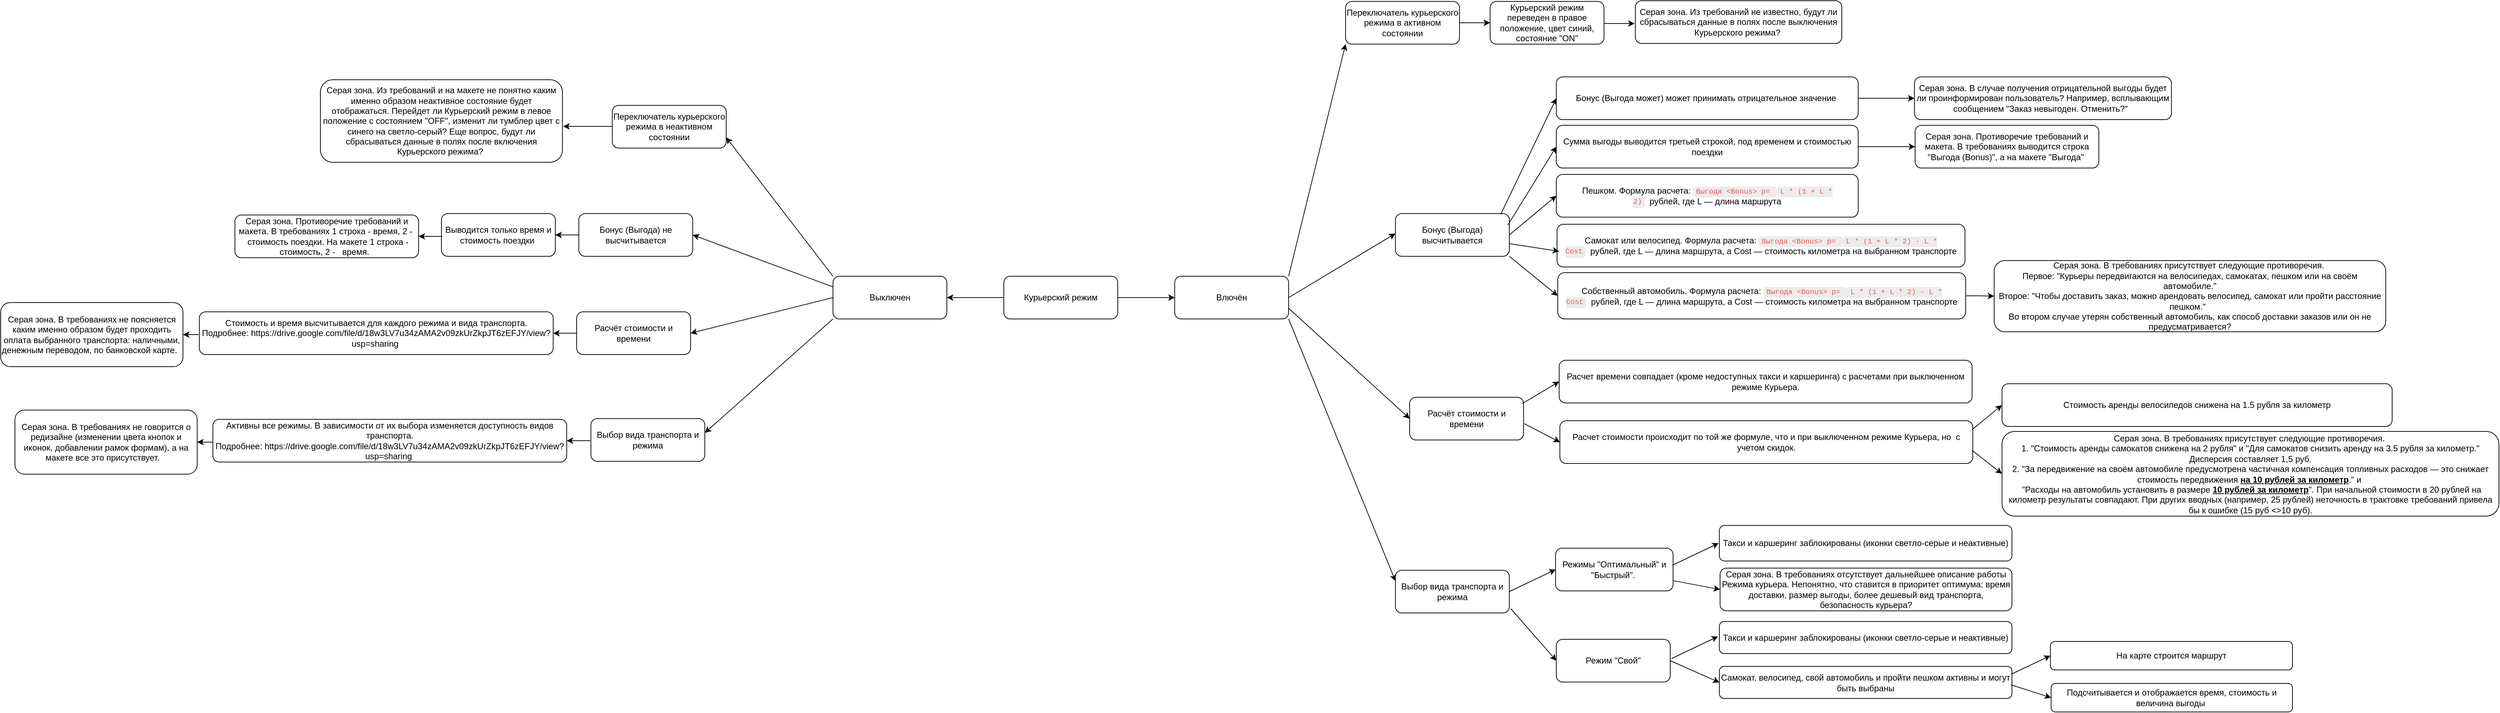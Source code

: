 <mxfile version="25.0.3">
  <diagram id="7bYfDr-sznIWWIKafMwo" name="Page-1">
    <mxGraphModel grid="1" page="1" gridSize="10" guides="1" tooltips="1" connect="1" arrows="1" fold="1" pageScale="1" pageWidth="827" pageHeight="1169" math="0" shadow="0">
      <root>
        <mxCell id="0" />
        <mxCell id="1" parent="0" />
        <mxCell id="S7kx4O2pw9i-sN-aWmeE-4" style="edgeStyle=orthogonalEdgeStyle;rounded=0;orthogonalLoop=1;jettySize=auto;html=1;exitX=1;exitY=0.5;exitDx=0;exitDy=0;entryX=0;entryY=0.5;entryDx=0;entryDy=0;" edge="1" parent="1" source="S7kx4O2pw9i-sN-aWmeE-1" target="S7kx4O2pw9i-sN-aWmeE-3">
          <mxGeometry relative="1" as="geometry" />
        </mxCell>
        <mxCell id="S7kx4O2pw9i-sN-aWmeE-5" style="edgeStyle=orthogonalEdgeStyle;rounded=0;orthogonalLoop=1;jettySize=auto;html=1;exitX=0;exitY=0.5;exitDx=0;exitDy=0;entryX=1;entryY=0.5;entryDx=0;entryDy=0;" edge="1" parent="1" source="S7kx4O2pw9i-sN-aWmeE-1" target="S7kx4O2pw9i-sN-aWmeE-2">
          <mxGeometry relative="1" as="geometry" />
        </mxCell>
        <mxCell id="S7kx4O2pw9i-sN-aWmeE-1" value="Курьерский режим" style="rounded=1;whiteSpace=wrap;html=1;" vertex="1" parent="1">
          <mxGeometry x="320" y="270" width="160" height="60" as="geometry" />
        </mxCell>
        <mxCell id="S7kx4O2pw9i-sN-aWmeE-10" style="edgeStyle=none;rounded=0;orthogonalLoop=1;jettySize=auto;html=1;exitX=0;exitY=0.5;exitDx=0;exitDy=0;entryX=1;entryY=0.5;entryDx=0;entryDy=0;" edge="1" parent="1" source="S7kx4O2pw9i-sN-aWmeE-2" target="EZYKJKDtd3-zTQ1qK_1F-1">
          <mxGeometry relative="1" as="geometry">
            <mxPoint x="-40" y="300" as="targetPoint" />
          </mxGeometry>
        </mxCell>
        <mxCell id="S7kx4O2pw9i-sN-aWmeE-11" style="edgeStyle=none;rounded=0;orthogonalLoop=1;jettySize=auto;html=1;exitX=0;exitY=0;exitDx=0;exitDy=0;entryX=1;entryY=0.75;entryDx=0;entryDy=0;" edge="1" parent="1" source="S7kx4O2pw9i-sN-aWmeE-2" target="EZYKJKDtd3-zTQ1qK_1F-3">
          <mxGeometry relative="1" as="geometry">
            <mxPoint x="-20" y="70" as="targetPoint" />
          </mxGeometry>
        </mxCell>
        <mxCell id="S7kx4O2pw9i-sN-aWmeE-12" style="edgeStyle=none;rounded=0;orthogonalLoop=1;jettySize=auto;html=1;exitX=0;exitY=1;exitDx=0;exitDy=0;" edge="1" parent="1" source="S7kx4O2pw9i-sN-aWmeE-2">
          <mxGeometry relative="1" as="geometry">
            <mxPoint x="-100" y="490" as="targetPoint" />
          </mxGeometry>
        </mxCell>
        <mxCell id="S7kx4O2pw9i-sN-aWmeE-2" value="Выключен" style="rounded=1;whiteSpace=wrap;html=1;" vertex="1" parent="1">
          <mxGeometry x="80" y="270" width="160" height="60" as="geometry" />
        </mxCell>
        <mxCell id="S7kx4O2pw9i-sN-aWmeE-6" style="rounded=0;orthogonalLoop=1;jettySize=auto;html=1;exitX=1;exitY=0;exitDx=0;exitDy=0;entryX=0;entryY=1;entryDx=0;entryDy=0;" edge="1" parent="1" source="S7kx4O2pw9i-sN-aWmeE-3" target="S7kx4O2pw9i-sN-aWmeE-9">
          <mxGeometry relative="1" as="geometry">
            <mxPoint x="800" y="200" as="targetPoint" />
          </mxGeometry>
        </mxCell>
        <mxCell id="S7kx4O2pw9i-sN-aWmeE-7" style="edgeStyle=none;rounded=0;orthogonalLoop=1;jettySize=auto;html=1;exitX=1;exitY=0.5;exitDx=0;exitDy=0;" edge="1" parent="1" source="S7kx4O2pw9i-sN-aWmeE-3">
          <mxGeometry relative="1" as="geometry">
            <mxPoint x="870" y="210" as="targetPoint" />
          </mxGeometry>
        </mxCell>
        <mxCell id="S7kx4O2pw9i-sN-aWmeE-8" style="edgeStyle=none;rounded=0;orthogonalLoop=1;jettySize=auto;html=1;exitX=1;exitY=1;exitDx=0;exitDy=0;entryX=0;entryY=0.25;entryDx=0;entryDy=0;" edge="1" parent="1" source="S7kx4O2pw9i-sN-aWmeE-3" target="EZYKJKDtd3-zTQ1qK_1F-27">
          <mxGeometry relative="1" as="geometry">
            <mxPoint x="800" y="400" as="targetPoint" />
          </mxGeometry>
        </mxCell>
        <mxCell id="S7kx4O2pw9i-sN-aWmeE-3" value="Влючён" style="rounded=1;whiteSpace=wrap;html=1;" vertex="1" parent="1">
          <mxGeometry x="560" y="270" width="160" height="60" as="geometry" />
        </mxCell>
        <mxCell id="EZYKJKDtd3-zTQ1qK_1F-25" style="edgeStyle=orthogonalEdgeStyle;rounded=0;orthogonalLoop=1;jettySize=auto;html=1;exitX=1;exitY=0.5;exitDx=0;exitDy=0;entryX=0;entryY=0.5;entryDx=0;entryDy=0;" edge="1" parent="1" source="S7kx4O2pw9i-sN-aWmeE-9" target="EZYKJKDtd3-zTQ1qK_1F-24">
          <mxGeometry relative="1" as="geometry" />
        </mxCell>
        <mxCell id="S7kx4O2pw9i-sN-aWmeE-9" value="Переключатель курьерского режима в активном состоянии" style="rounded=1;whiteSpace=wrap;html=1;" vertex="1" parent="1">
          <mxGeometry x="800" y="-116" width="160" height="60" as="geometry" />
        </mxCell>
        <mxCell id="EZYKJKDtd3-zTQ1qK_1F-1" value="Расчёт стоимости и времени" style="rounded=1;whiteSpace=wrap;html=1;" vertex="1" parent="1">
          <mxGeometry x="-280" y="320" width="160" height="60" as="geometry" />
        </mxCell>
        <mxCell id="EZYKJKDtd3-zTQ1qK_1F-2" value="Выбор вида транспорта и режима" style="rounded=1;whiteSpace=wrap;html=1;" vertex="1" parent="1">
          <mxGeometry x="-260" y="470" width="160" height="60" as="geometry" />
        </mxCell>
        <mxCell id="EZYKJKDtd3-zTQ1qK_1F-3" value="Переключатель курьерского режима в неактивном состоянии" style="rounded=1;whiteSpace=wrap;html=1;" vertex="1" parent="1">
          <mxGeometry x="-230" y="30" width="160" height="60" as="geometry" />
        </mxCell>
        <mxCell id="EZYKJKDtd3-zTQ1qK_1F-4" value="Серая зона. Из требований и на макете не понятно каким именно образом неактивное состояние будет отображаться. Перейдет ли Курьерский режим в левое положение с состоянием &quot;OFF&quot;, изменит ли тумблер цвет с синего на светло-серый? Еще вопрос, будут ли сбрасываться данные в полях после включения Курьерского режима?&amp;nbsp;" style="rounded=1;whiteSpace=wrap;html=1;" vertex="1" parent="1">
          <mxGeometry x="-640" y="-6" width="340" height="116" as="geometry" />
        </mxCell>
        <mxCell id="EZYKJKDtd3-zTQ1qK_1F-5" style="edgeStyle=none;rounded=0;orthogonalLoop=1;jettySize=auto;html=1;" edge="1" parent="1">
          <mxGeometry relative="1" as="geometry">
            <mxPoint x="-299" y="59.5" as="targetPoint" />
            <mxPoint x="-230" y="59.5" as="sourcePoint" />
          </mxGeometry>
        </mxCell>
        <mxCell id="EZYKJKDtd3-zTQ1qK_1F-13" style="edgeStyle=orthogonalEdgeStyle;rounded=0;orthogonalLoop=1;jettySize=auto;html=1;exitX=0;exitY=0.5;exitDx=0;exitDy=0;entryX=1;entryY=0.5;entryDx=0;entryDy=0;" edge="1" parent="1" source="EZYKJKDtd3-zTQ1qK_1F-6" target="EZYKJKDtd3-zTQ1qK_1F-8">
          <mxGeometry relative="1" as="geometry" />
        </mxCell>
        <mxCell id="EZYKJKDtd3-zTQ1qK_1F-6" value="Бонус (Выгода) не высчитывается" style="rounded=1;whiteSpace=wrap;html=1;" vertex="1" parent="1">
          <mxGeometry x="-277" y="182" width="160" height="60" as="geometry" />
        </mxCell>
        <mxCell id="EZYKJKDtd3-zTQ1qK_1F-7" style="edgeStyle=none;rounded=0;orthogonalLoop=1;jettySize=auto;html=1;exitX=0;exitY=0.25;exitDx=0;exitDy=0;entryX=1;entryY=0.5;entryDx=0;entryDy=0;" edge="1" parent="1" source="S7kx4O2pw9i-sN-aWmeE-2" target="EZYKJKDtd3-zTQ1qK_1F-6">
          <mxGeometry relative="1" as="geometry">
            <mxPoint x="-110" y="319" as="targetPoint" />
            <mxPoint x="90" y="269" as="sourcePoint" />
          </mxGeometry>
        </mxCell>
        <mxCell id="EZYKJKDtd3-zTQ1qK_1F-8" value="Выводится только время и стоимость поездки&amp;nbsp;" style="rounded=1;whiteSpace=wrap;html=1;" vertex="1" parent="1">
          <mxGeometry x="-470" y="182" width="160" height="60" as="geometry" />
        </mxCell>
        <mxCell id="EZYKJKDtd3-zTQ1qK_1F-14" style="edgeStyle=orthogonalEdgeStyle;rounded=0;orthogonalLoop=1;jettySize=auto;html=1;exitX=0;exitY=0.5;exitDx=0;exitDy=0;entryX=1;entryY=0.5;entryDx=0;entryDy=0;" edge="1" parent="1" target="EZYKJKDtd3-zTQ1qK_1F-15">
          <mxGeometry relative="1" as="geometry">
            <mxPoint x="-469" y="214" as="sourcePoint" />
          </mxGeometry>
        </mxCell>
        <mxCell id="EZYKJKDtd3-zTQ1qK_1F-15" value="Серая зона. Противоречие требований и макета. В требованиях 1 строка - время, 2 -&amp;nbsp; &amp;nbsp;стоимость поездки. На макете 1 строка - стоимость, 2 -&amp;nbsp; &amp;nbsp;время.&amp;nbsp;&amp;nbsp;" style="rounded=1;whiteSpace=wrap;html=1;" vertex="1" parent="1">
          <mxGeometry x="-760" y="184" width="258" height="60" as="geometry" />
        </mxCell>
        <mxCell id="EZYKJKDtd3-zTQ1qK_1F-16" style="edgeStyle=orthogonalEdgeStyle;rounded=0;orthogonalLoop=1;jettySize=auto;html=1;exitX=0;exitY=0.5;exitDx=0;exitDy=0;entryX=1;entryY=0.5;entryDx=0;entryDy=0;" edge="1" parent="1" target="EZYKJKDtd3-zTQ1qK_1F-17">
          <mxGeometry relative="1" as="geometry">
            <mxPoint x="-280" y="350" as="sourcePoint" />
          </mxGeometry>
        </mxCell>
        <mxCell id="EZYKJKDtd3-zTQ1qK_1F-17" value="Стоимость и время высчитывается для каждого режима и вида транспорта. Подробнее:&amp;nbsp;https://drive.google.com/file/d/18w3LV7u34zAMA2v09zkUrZkpJT6zEFJY/view?usp=sharing&amp;nbsp;" style="rounded=1;whiteSpace=wrap;html=1;" vertex="1" parent="1">
          <mxGeometry x="-810" y="320" width="497" height="60" as="geometry" />
        </mxCell>
        <mxCell id="EZYKJKDtd3-zTQ1qK_1F-18" style="edgeStyle=orthogonalEdgeStyle;rounded=0;orthogonalLoop=1;jettySize=auto;html=1;exitX=0;exitY=0.5;exitDx=0;exitDy=0;entryX=1;entryY=0.5;entryDx=0;entryDy=0;" edge="1" parent="1" target="EZYKJKDtd3-zTQ1qK_1F-19">
          <mxGeometry relative="1" as="geometry">
            <mxPoint x="-811" y="352" as="sourcePoint" />
          </mxGeometry>
        </mxCell>
        <mxCell id="EZYKJKDtd3-zTQ1qK_1F-19" value="Серая зона. В требованиях не поясняется каким именно образом будет проходить оплата выбранного транспорта: наличными, денежным переводом, по банковской карте.&amp;nbsp;&amp;nbsp;" style="rounded=1;whiteSpace=wrap;html=1;" vertex="1" parent="1">
          <mxGeometry x="-1089" y="307" width="256" height="90" as="geometry" />
        </mxCell>
        <mxCell id="EZYKJKDtd3-zTQ1qK_1F-20" style="edgeStyle=orthogonalEdgeStyle;rounded=0;orthogonalLoop=1;jettySize=auto;html=1;exitX=0;exitY=0.5;exitDx=0;exitDy=0;entryX=1;entryY=0.5;entryDx=0;entryDy=0;" edge="1" parent="1" target="EZYKJKDtd3-zTQ1qK_1F-21">
          <mxGeometry relative="1" as="geometry">
            <mxPoint x="-261" y="501" as="sourcePoint" />
          </mxGeometry>
        </mxCell>
        <mxCell id="EZYKJKDtd3-zTQ1qK_1F-21" value="Активны все режимы. В зависимости от их выбора изменяется доступность видов транспорта. Подробнее:&amp;nbsp;https://drive.google.com/file/d/18w3LV7u34zAMA2v09zkUrZkpJT6zEFJY/view?usp=sharing&amp;nbsp;" style="rounded=1;whiteSpace=wrap;html=1;" vertex="1" parent="1">
          <mxGeometry x="-791" y="471" width="497" height="60" as="geometry" />
        </mxCell>
        <mxCell id="EZYKJKDtd3-zTQ1qK_1F-22" style="edgeStyle=orthogonalEdgeStyle;rounded=0;orthogonalLoop=1;jettySize=auto;html=1;exitX=0;exitY=0.5;exitDx=0;exitDy=0;entryX=1;entryY=0.5;entryDx=0;entryDy=0;" edge="1" parent="1" target="EZYKJKDtd3-zTQ1qK_1F-23">
          <mxGeometry relative="1" as="geometry">
            <mxPoint x="-791" y="503" as="sourcePoint" />
          </mxGeometry>
        </mxCell>
        <mxCell id="EZYKJKDtd3-zTQ1qK_1F-23" value="Серая зона. В требованиях не говорится о редизайне (изменении цвета кнопок и иконок, добавлении рамок формам), а на макете все это присутствует.&amp;nbsp; &amp;nbsp;" style="rounded=1;whiteSpace=wrap;html=1;" vertex="1" parent="1">
          <mxGeometry x="-1069" y="458" width="256" height="90" as="geometry" />
        </mxCell>
        <mxCell id="EZYKJKDtd3-zTQ1qK_1F-24" value="Курьерский режим переведен в правое положение, цвет синий, состояние &quot;ON&quot;" style="rounded=1;whiteSpace=wrap;html=1;" vertex="1" parent="1">
          <mxGeometry x="1003" y="-116" width="160" height="60" as="geometry" />
        </mxCell>
        <mxCell id="EZYKJKDtd3-zTQ1qK_1F-26" value="Бонус (Выгода) высчитывается" style="rounded=1;whiteSpace=wrap;html=1;" vertex="1" parent="1">
          <mxGeometry x="870" y="182" width="160" height="60" as="geometry" />
        </mxCell>
        <mxCell id="EZYKJKDtd3-zTQ1qK_1F-27" value="Выбор вида транспорта и режима" style="rounded=1;whiteSpace=wrap;html=1;" vertex="1" parent="1">
          <mxGeometry x="870" y="683" width="160" height="60" as="geometry" />
        </mxCell>
        <mxCell id="EZYKJKDtd3-zTQ1qK_1F-28" value="Расчёт стоимости и времени" style="rounded=1;whiteSpace=wrap;html=1;" vertex="1" parent="1">
          <mxGeometry x="890" y="440" width="160" height="60" as="geometry" />
        </mxCell>
        <mxCell id="EZYKJKDtd3-zTQ1qK_1F-30" style="edgeStyle=none;rounded=0;orthogonalLoop=1;jettySize=auto;html=1;exitX=1;exitY=0.75;exitDx=0;exitDy=0;entryX=0;entryY=0.5;entryDx=0;entryDy=0;" edge="1" parent="1" source="S7kx4O2pw9i-sN-aWmeE-3" target="EZYKJKDtd3-zTQ1qK_1F-28">
          <mxGeometry relative="1" as="geometry">
            <mxPoint x="910" y="495" as="targetPoint" />
            <mxPoint x="730" y="310" as="sourcePoint" />
          </mxGeometry>
        </mxCell>
        <mxCell id="EZYKJKDtd3-zTQ1qK_1F-31" value="Серая зона. Из требований не известно, будут ли сбрасываться данные в полях после выключения Курьерского режима?&amp;nbsp;" style="rounded=1;whiteSpace=wrap;html=1;" vertex="1" parent="1">
          <mxGeometry x="1207" y="-117" width="290" height="60" as="geometry" />
        </mxCell>
        <mxCell id="EZYKJKDtd3-zTQ1qK_1F-32" style="edgeStyle=orthogonalEdgeStyle;rounded=0;orthogonalLoop=1;jettySize=auto;html=1;exitX=1;exitY=0.5;exitDx=0;exitDy=0;entryX=0;entryY=0.5;entryDx=0;entryDy=0;" edge="1" parent="1">
          <mxGeometry relative="1" as="geometry">
            <mxPoint x="1163" y="-85" as="sourcePoint" />
            <mxPoint x="1206" y="-85" as="targetPoint" />
          </mxGeometry>
        </mxCell>
        <mxCell id="EZYKJKDtd3-zTQ1qK_1F-33" value="Пешком. Формула расчета:&amp;nbsp;&lt;span class=&quot;notion-enable-hover&quot; spellcheck=&quot;false&quot; data-token-index=&quot;0&quot; style=&quot;font-family: SFMono-Regular, Menlo, Consolas, &amp;quot;PT Mono&amp;quot;, &amp;quot;Liberation Mono&amp;quot;, Courier, monospace; line-height: normal; background: rgba(135, 131, 120, 0.15); color: rgb(235, 87, 87); border-radius: 4px; padding: 0.2em 0.4em; font-size: 85%;&quot;&gt;Выгода &amp;lt;Bonus&amp;gt; р=&amp;nbsp;&lt;/span&gt;&lt;span class=&quot;notion-enable-hover&quot; spellcheck=&quot;false&quot; data-token-index=&quot;0&quot; style=&quot;font-family: SFMono-Regular, Menlo, Consolas, &amp;quot;PT Mono&amp;quot;, &amp;quot;Liberation Mono&amp;quot;, Courier, monospace; line-height: normal; background: rgba(135, 131, 120, 0.15); color: rgb(235, 87, 87); border-radius: 4px; padding: 0.2em 0.4em; font-size: 85%;&quot;&gt;L * (1 + L * 2)&lt;/span&gt;&amp;nbsp;&amp;nbsp;рублей, где L — длина маршрута" style="rounded=1;whiteSpace=wrap;html=1;" vertex="1" parent="1">
          <mxGeometry x="1096" y="127" width="424" height="60" as="geometry" />
        </mxCell>
        <mxCell id="EZYKJKDtd3-zTQ1qK_1F-34" style="edgeStyle=none;rounded=0;orthogonalLoop=1;jettySize=auto;html=1;exitX=1;exitY=0.5;exitDx=0;exitDy=0;entryX=0;entryY=0.5;entryDx=0;entryDy=0;" edge="1" parent="1" source="EZYKJKDtd3-zTQ1qK_1F-26" target="EZYKJKDtd3-zTQ1qK_1F-33">
          <mxGeometry relative="1" as="geometry">
            <mxPoint x="1123" y="220" as="targetPoint" />
            <mxPoint x="973" y="310" as="sourcePoint" />
          </mxGeometry>
        </mxCell>
        <mxCell id="EZYKJKDtd3-zTQ1qK_1F-35" value="Самокат или велосипед. Формула расчета:&amp;nbsp;&lt;span class=&quot;notion-enable-hover&quot; spellcheck=&quot;false&quot; data-token-index=&quot;0&quot; style=&quot;font-family: SFMono-Regular, Menlo, Consolas, &amp;quot;PT Mono&amp;quot;, &amp;quot;Liberation Mono&amp;quot;, Courier, monospace; line-height: normal; background: rgba(135, 131, 120, 0.15); color: rgb(235, 87, 87); border-radius: 4px; padding: 0.2em 0.4em; font-size: 85%;&quot;&gt;Выгода &amp;lt;Bonus&amp;gt; р=&amp;nbsp;&lt;/span&gt;&lt;span class=&quot;notion-enable-hover&quot; spellcheck=&quot;false&quot; data-token-index=&quot;0&quot; style=&quot;font-family:&amp;quot;SFMono-Regular&amp;quot;, Menlo, Consolas, &amp;quot;PT Mono&amp;quot;, &amp;quot;Liberation Mono&amp;quot;, Courier, monospace;line-height:normal;background:rgba(135,131,120,.15);color:#EB5757;border-radius:4px;font-size:85%;padding:0.2em 0.4em&quot;&gt;L * (1 + L * 2) - L * Cost&lt;/span&gt;&amp;nbsp;&amp;nbsp;рублей, где L — длина маршрута, а Cost — стоимость километра на выбранном транспорте" style="rounded=1;whiteSpace=wrap;html=1;" vertex="1" parent="1">
          <mxGeometry x="1097" y="197" width="573" height="60" as="geometry" />
        </mxCell>
        <mxCell id="EZYKJKDtd3-zTQ1qK_1F-36" style="edgeStyle=none;rounded=0;orthogonalLoop=1;jettySize=auto;html=1;entryX=0.005;entryY=0.633;entryDx=0;entryDy=0;entryPerimeter=0;" edge="1" parent="1" source="EZYKJKDtd3-zTQ1qK_1F-26" target="EZYKJKDtd3-zTQ1qK_1F-35">
          <mxGeometry relative="1" as="geometry">
            <mxPoint x="1106" y="169" as="targetPoint" />
            <mxPoint x="1041" y="230" as="sourcePoint" />
          </mxGeometry>
        </mxCell>
        <mxCell id="EZYKJKDtd3-zTQ1qK_1F-44" style="edgeStyle=orthogonalEdgeStyle;rounded=0;orthogonalLoop=1;jettySize=auto;html=1;exitX=1;exitY=0.5;exitDx=0;exitDy=0;entryX=0;entryY=0.5;entryDx=0;entryDy=0;" edge="1" parent="1" source="EZYKJKDtd3-zTQ1qK_1F-37" target="EZYKJKDtd3-zTQ1qK_1F-43">
          <mxGeometry relative="1" as="geometry" />
        </mxCell>
        <mxCell id="EZYKJKDtd3-zTQ1qK_1F-37" value="Собственный автомобиль&lt;span style=&quot;background-color: initial;&quot;&gt;.&amp;nbsp;&lt;/span&gt;&lt;span style=&quot;background-color: initial;&quot;&gt;Формула расчета:&amp;nbsp;&lt;/span&gt;&lt;span style=&quot;font-family: SFMono-Regular, Menlo, Consolas, &amp;quot;PT Mono&amp;quot;, &amp;quot;Liberation Mono&amp;quot;, Courier, monospace; line-height: normal; background: rgba(135, 131, 120, 0.15); color: rgb(235, 87, 87); border-radius: 4px; padding: 0.2em 0.4em; font-size: 85%;&quot; class=&quot;notion-enable-hover&quot; spellcheck=&quot;false&quot; data-token-index=&quot;0&quot;&gt;Выгода &amp;lt;Bonus&amp;gt; р=&amp;nbsp;&lt;/span&gt;&lt;span style=&quot;font-family: SFMono-Regular, Menlo, Consolas, &amp;quot;PT Mono&amp;quot;, &amp;quot;Liberation Mono&amp;quot;, Courier, monospace; line-height: normal; background: rgba(135, 131, 120, 0.15); color: rgb(235, 87, 87); border-radius: 4px; font-size: 85%; padding: 0.2em 0.4em;&quot; class=&quot;notion-enable-hover&quot; spellcheck=&quot;false&quot; data-token-index=&quot;0&quot;&gt;L * (1 + L * 2) - L * Cost&lt;/span&gt;&lt;span style=&quot;background-color: initial;&quot;&gt;&amp;nbsp;&amp;nbsp;рублей, где L — длина маршрута, а Cost — стоимость километра на выбранном транспорте&lt;/span&gt;" style="rounded=1;whiteSpace=wrap;html=1;" vertex="1" parent="1">
          <mxGeometry x="1098" y="265" width="573" height="65" as="geometry" />
        </mxCell>
        <mxCell id="EZYKJKDtd3-zTQ1qK_1F-38" style="edgeStyle=none;rounded=0;orthogonalLoop=1;jettySize=auto;html=1;entryX=0;entryY=0.5;entryDx=0;entryDy=0;exitX=1;exitY=1;exitDx=0;exitDy=0;" edge="1" parent="1" source="EZYKJKDtd3-zTQ1qK_1F-26" target="EZYKJKDtd3-zTQ1qK_1F-37">
          <mxGeometry relative="1" as="geometry">
            <mxPoint x="1110" y="231" as="targetPoint" />
            <mxPoint x="1040" y="235" as="sourcePoint" />
          </mxGeometry>
        </mxCell>
        <mxCell id="EZYKJKDtd3-zTQ1qK_1F-46" style="edgeStyle=orthogonalEdgeStyle;rounded=0;orthogonalLoop=1;jettySize=auto;html=1;exitX=1;exitY=0.5;exitDx=0;exitDy=0;entryX=0;entryY=0.5;entryDx=0;entryDy=0;" edge="1" parent="1" source="EZYKJKDtd3-zTQ1qK_1F-39" target="EZYKJKDtd3-zTQ1qK_1F-45">
          <mxGeometry relative="1" as="geometry" />
        </mxCell>
        <mxCell id="EZYKJKDtd3-zTQ1qK_1F-39" value="Сумма выгоды выводится третьей строкой, под временем и стоимостью поездки" style="rounded=1;whiteSpace=wrap;html=1;" vertex="1" parent="1">
          <mxGeometry x="1096" y="58" width="424" height="60" as="geometry" />
        </mxCell>
        <mxCell id="EZYKJKDtd3-zTQ1qK_1F-49" style="edgeStyle=orthogonalEdgeStyle;rounded=0;orthogonalLoop=1;jettySize=auto;html=1;exitX=1;exitY=0.5;exitDx=0;exitDy=0;entryX=0;entryY=0.5;entryDx=0;entryDy=0;" edge="1" parent="1" source="EZYKJKDtd3-zTQ1qK_1F-40" target="EZYKJKDtd3-zTQ1qK_1F-47">
          <mxGeometry relative="1" as="geometry" />
        </mxCell>
        <mxCell id="EZYKJKDtd3-zTQ1qK_1F-40" value="Бонус (Выгода может) может принимать отрицательное значение&amp;nbsp;" style="rounded=1;whiteSpace=wrap;html=1;" vertex="1" parent="1">
          <mxGeometry x="1096" y="-10" width="424" height="60" as="geometry" />
        </mxCell>
        <mxCell id="EZYKJKDtd3-zTQ1qK_1F-41" style="edgeStyle=none;rounded=0;orthogonalLoop=1;jettySize=auto;html=1;exitX=1;exitY=0.5;exitDx=0;exitDy=0;entryX=0;entryY=0.5;entryDx=0;entryDy=0;" edge="1" parent="1" target="EZYKJKDtd3-zTQ1qK_1F-39">
          <mxGeometry relative="1" as="geometry">
            <mxPoint x="1094" y="143" as="targetPoint" />
            <mxPoint x="1028" y="198" as="sourcePoint" />
          </mxGeometry>
        </mxCell>
        <mxCell id="EZYKJKDtd3-zTQ1qK_1F-42" style="edgeStyle=none;rounded=0;orthogonalLoop=1;jettySize=auto;html=1;exitX=1;exitY=0.5;exitDx=0;exitDy=0;entryX=0;entryY=0.5;entryDx=0;entryDy=0;" edge="1" parent="1" target="EZYKJKDtd3-zTQ1qK_1F-40">
          <mxGeometry relative="1" as="geometry">
            <mxPoint x="1086" y="73" as="targetPoint" />
            <mxPoint x="1018" y="183" as="sourcePoint" />
          </mxGeometry>
        </mxCell>
        <mxCell id="EZYKJKDtd3-zTQ1qK_1F-43" value="Серая зона. В требованиях присутствует следующие противоречия.&amp;nbsp;&lt;div&gt;Первое: &quot;Курьеры передвигаются на велосипедах, самокатах, пешком или на своём автомобиле.&quot;&lt;div&gt;Второе: &quot;Чтобы доставить заказ, можно арендовать велосипед, самокат или пройти расстояние пешком.&quot;&amp;nbsp;&amp;nbsp;&lt;/div&gt;&lt;div&gt;Во втором случае утерян собственный автомобиль, как способ доставки заказов или он не предусматривается?&lt;/div&gt;&lt;/div&gt;" style="rounded=1;whiteSpace=wrap;html=1;" vertex="1" parent="1">
          <mxGeometry x="1711" y="248" width="550" height="100" as="geometry" />
        </mxCell>
        <mxCell id="EZYKJKDtd3-zTQ1qK_1F-45" value="Серая зона. Противоречие требований и макета. В требованиях выводится строка &quot;Выгода (Bonus)&quot;, а на макете &quot;Выгода&quot;&amp;nbsp;" style="rounded=1;whiteSpace=wrap;html=1;" vertex="1" parent="1">
          <mxGeometry x="1600" y="58" width="258" height="60" as="geometry" />
        </mxCell>
        <mxCell id="EZYKJKDtd3-zTQ1qK_1F-47" value="Серая зона. В случае получения отрицательной выгоды будет ли проинформирован пользователь? Например, всплывающим сообщением &quot;Заказ невыгоден. Отменить?&quot;&amp;nbsp;&amp;nbsp;" style="rounded=1;whiteSpace=wrap;html=1;" vertex="1" parent="1">
          <mxGeometry x="1599" y="-10" width="361" height="60" as="geometry" />
        </mxCell>
        <mxCell id="EZYKJKDtd3-zTQ1qK_1F-50" value="Режимы &quot;Оптимальный&quot; и &quot;Быстрый&quot;.&amp;nbsp;" style="rounded=1;whiteSpace=wrap;html=1;" vertex="1" parent="1">
          <mxGeometry x="1095" y="652" width="165" height="60" as="geometry" />
        </mxCell>
        <mxCell id="EZYKJKDtd3-zTQ1qK_1F-51" value="Режим &quot;Свой&quot;" style="rounded=1;whiteSpace=wrap;html=1;" vertex="1" parent="1">
          <mxGeometry x="1096" y="780" width="160" height="60" as="geometry" />
        </mxCell>
        <mxCell id="EZYKJKDtd3-zTQ1qK_1F-52" style="edgeStyle=none;rounded=0;orthogonalLoop=1;jettySize=auto;html=1;entryX=0;entryY=0.5;entryDx=0;entryDy=0;exitX=1;exitY=0.5;exitDx=0;exitDy=0;" edge="1" parent="1" source="EZYKJKDtd3-zTQ1qK_1F-27" target="EZYKJKDtd3-zTQ1qK_1F-50">
          <mxGeometry relative="1" as="geometry">
            <mxPoint x="1108" y="415" as="targetPoint" />
            <mxPoint x="1040" y="359" as="sourcePoint" />
          </mxGeometry>
        </mxCell>
        <mxCell id="EZYKJKDtd3-zTQ1qK_1F-53" style="edgeStyle=none;rounded=0;orthogonalLoop=1;jettySize=auto;html=1;exitX=1.013;exitY=0.9;exitDx=0;exitDy=0;exitPerimeter=0;entryX=0;entryY=0.5;entryDx=0;entryDy=0;" edge="1" parent="1" source="EZYKJKDtd3-zTQ1qK_1F-27" target="EZYKJKDtd3-zTQ1qK_1F-51">
          <mxGeometry relative="1" as="geometry">
            <mxPoint x="1100" y="720" as="targetPoint" />
            <mxPoint x="1070" y="663" as="sourcePoint" />
          </mxGeometry>
        </mxCell>
        <mxCell id="EZYKJKDtd3-zTQ1qK_1F-54" value="Серая зона. В требованиях отсутствует дальнейшее описание работы Режима курьера. Непонятно, что ставится в приоритет оптимума: время доставки, размер выгоды, более дешевый вид транспорта, безопасность курьера?" style="rounded=1;whiteSpace=wrap;html=1;" vertex="1" parent="1">
          <mxGeometry x="1326" y="680" width="410" height="60" as="geometry" />
        </mxCell>
        <mxCell id="EZYKJKDtd3-zTQ1qK_1F-56" value="Такси и каршеринг заблокированы (иконки светло-серые и неактивные)" style="rounded=1;whiteSpace=wrap;html=1;" vertex="1" parent="1">
          <mxGeometry x="1325" y="620" width="411" height="50" as="geometry" />
        </mxCell>
        <mxCell id="EZYKJKDtd3-zTQ1qK_1F-57" style="edgeStyle=none;rounded=0;orthogonalLoop=1;jettySize=auto;html=1;exitX=1;exitY=0.5;exitDx=0;exitDy=0;" edge="1" parent="1">
          <mxGeometry relative="1" as="geometry">
            <mxPoint x="1324" y="645" as="targetPoint" />
            <mxPoint x="1259" y="676" as="sourcePoint" />
          </mxGeometry>
        </mxCell>
        <mxCell id="EZYKJKDtd3-zTQ1qK_1F-58" style="edgeStyle=none;rounded=0;orthogonalLoop=1;jettySize=auto;html=1;entryX=0;entryY=0.5;entryDx=0;entryDy=0;" edge="1" parent="1" source="EZYKJKDtd3-zTQ1qK_1F-50" target="EZYKJKDtd3-zTQ1qK_1F-54">
          <mxGeometry relative="1" as="geometry">
            <mxPoint x="1334" y="655" as="targetPoint" />
            <mxPoint x="1269" y="686" as="sourcePoint" />
          </mxGeometry>
        </mxCell>
        <mxCell id="EZYKJKDtd3-zTQ1qK_1F-59" value="Такси и каршеринг заблокированы (иконки светло-серые и неактивные)" style="rounded=1;whiteSpace=wrap;html=1;" vertex="1" parent="1">
          <mxGeometry x="1325" y="755" width="411" height="45" as="geometry" />
        </mxCell>
        <mxCell id="EZYKJKDtd3-zTQ1qK_1F-60" style="edgeStyle=none;rounded=0;orthogonalLoop=1;jettySize=auto;html=1;exitX=1;exitY=0.5;exitDx=0;exitDy=0;" edge="1" parent="1">
          <mxGeometry relative="1" as="geometry">
            <mxPoint x="1323" y="776" as="targetPoint" />
            <mxPoint x="1258" y="807" as="sourcePoint" />
          </mxGeometry>
        </mxCell>
        <mxCell id="EZYKJKDtd3-zTQ1qK_1F-61" value="Самокат, велосипед, свой автомобиль и пройти пешком активны и могут быть выбраны" style="rounded=1;whiteSpace=wrap;html=1;" vertex="1" parent="1">
          <mxGeometry x="1325" y="818" width="411" height="45" as="geometry" />
        </mxCell>
        <mxCell id="EZYKJKDtd3-zTQ1qK_1F-62" style="edgeStyle=none;rounded=0;orthogonalLoop=1;jettySize=auto;html=1;exitX=1;exitY=0.5;exitDx=0;exitDy=0;entryX=0;entryY=0.5;entryDx=0;entryDy=0;" edge="1" parent="1" source="EZYKJKDtd3-zTQ1qK_1F-51" target="EZYKJKDtd3-zTQ1qK_1F-61">
          <mxGeometry relative="1" as="geometry">
            <mxPoint x="1333" y="786" as="targetPoint" />
            <mxPoint x="1268" y="817" as="sourcePoint" />
          </mxGeometry>
        </mxCell>
        <mxCell id="EZYKJKDtd3-zTQ1qK_1F-63" value="Расчет времени совпадает (кроме недоступных такси и каршеринга) с расчетами при выключенном режиме Курьера." style="rounded=1;whiteSpace=wrap;html=1;" vertex="1" parent="1">
          <mxGeometry x="1100" y="388" width="580" height="60" as="geometry" />
        </mxCell>
        <mxCell id="EZYKJKDtd3-zTQ1qK_1F-64" style="edgeStyle=none;rounded=0;orthogonalLoop=1;jettySize=auto;html=1;entryX=0;entryY=0.5;entryDx=0;entryDy=0;exitX=1;exitY=0.5;exitDx=0;exitDy=0;" edge="1" parent="1" target="EZYKJKDtd3-zTQ1qK_1F-63">
          <mxGeometry relative="1" as="geometry">
            <mxPoint x="1126" y="151" as="targetPoint" />
            <mxPoint x="1048" y="449" as="sourcePoint" />
          </mxGeometry>
        </mxCell>
        <mxCell id="EZYKJKDtd3-zTQ1qK_1F-65" value="Расчет стоимости происходит по той же формуле, что и при выключенном режиме Курьера, но&amp;nbsp; с учетом скидок." style="rounded=1;whiteSpace=wrap;html=1;" vertex="1" parent="1">
          <mxGeometry x="1101" y="473" width="580" height="60" as="geometry" />
        </mxCell>
        <mxCell id="EZYKJKDtd3-zTQ1qK_1F-66" style="edgeStyle=none;rounded=0;orthogonalLoop=1;jettySize=auto;html=1;entryX=0;entryY=0.5;entryDx=0;entryDy=0;exitX=1.006;exitY=0.617;exitDx=0;exitDy=0;exitPerimeter=0;" edge="1" parent="1" source="EZYKJKDtd3-zTQ1qK_1F-28" target="EZYKJKDtd3-zTQ1qK_1F-65">
          <mxGeometry relative="1" as="geometry">
            <mxPoint x="1110" y="428" as="targetPoint" />
            <mxPoint x="1058" y="459" as="sourcePoint" />
          </mxGeometry>
        </mxCell>
        <mxCell id="EZYKJKDtd3-zTQ1qK_1F-67" value="Серая зона. В требованиях присутствует следующие противоречия.&amp;nbsp;&lt;div&gt;1. &quot;С&lt;span style=&quot;background-color: initial;&quot;&gt;тоимость аренды самокатов снижена на 2 рубля&quot; и &quot;Д&lt;/span&gt;&lt;span style=&quot;background-color: initial;&quot;&gt;ля самокатов снизить аренду на 3.5 рубля за километр.&quot; Дисперсия составляет 1,5 руб.&lt;/span&gt;&lt;/div&gt;&lt;div&gt;&lt;span style=&quot;background-color: initial;&quot;&gt;2. &quot;З&lt;/span&gt;&lt;span style=&quot;background-color: initial;&quot;&gt;а передвижение на своём автомобиле предусмотрена частичная компенсация топливных расходов — это снижает стоимость передвижения &lt;b&gt;&lt;u&gt;на 10 рублей за километр&lt;/u&gt;&lt;/b&gt;.&quot; и&amp;nbsp;&lt;/span&gt;&lt;/div&gt;&lt;div&gt;&lt;span style=&quot;background-color: initial;&quot;&gt;&amp;nbsp;&quot;&lt;/span&gt;&lt;span style=&quot;background-color: initial;&quot;&gt;Расходы на автомобиль установить в размере &lt;b&gt;&lt;u&gt;10 рублей за километр&lt;/u&gt;&lt;/b&gt;&quot;. При начальной стоимости в 20 рублей на километр результаты совпадают. При других вводных (например, 25 рублей) неточность в трактовке требований привела бы к ошибке (15 руб &amp;lt;&amp;gt;10 руб).&lt;/span&gt;&lt;span style=&quot;background-color: initial;&quot;&gt;&lt;br&gt;&lt;/span&gt;&lt;/div&gt;" style="rounded=1;whiteSpace=wrap;html=1;" vertex="1" parent="1">
          <mxGeometry x="1722" y="488" width="698" height="119" as="geometry" />
        </mxCell>
        <mxCell id="EZYKJKDtd3-zTQ1qK_1F-68" value="Стоимость аренды велосипедов снижена на 1.5 рубля за километр" style="rounded=1;whiteSpace=wrap;html=1;" vertex="1" parent="1">
          <mxGeometry x="1722" y="421" width="548" height="60" as="geometry" />
        </mxCell>
        <mxCell id="EZYKJKDtd3-zTQ1qK_1F-69" style="edgeStyle=none;rounded=0;orthogonalLoop=1;jettySize=auto;html=1;exitX=1;exitY=0.5;exitDx=0;exitDy=0;entryX=0;entryY=0.5;entryDx=0;entryDy=0;" edge="1" parent="1" target="EZYKJKDtd3-zTQ1qK_1F-68">
          <mxGeometry relative="1" as="geometry">
            <mxPoint x="1745" y="454.5" as="targetPoint" />
            <mxPoint x="1680" y="485.5" as="sourcePoint" />
          </mxGeometry>
        </mxCell>
        <mxCell id="EZYKJKDtd3-zTQ1qK_1F-70" style="edgeStyle=none;rounded=0;orthogonalLoop=1;jettySize=auto;html=1;exitX=1;exitY=0.5;exitDx=0;exitDy=0;entryX=0;entryY=0.5;entryDx=0;entryDy=0;" edge="1" parent="1" target="EZYKJKDtd3-zTQ1qK_1F-67">
          <mxGeometry relative="1" as="geometry">
            <mxPoint x="1722" y="489" as="targetPoint" />
            <mxPoint x="1680" y="514.5" as="sourcePoint" />
          </mxGeometry>
        </mxCell>
        <mxCell id="EZYKJKDtd3-zTQ1qK_1F-71" value="На карте строится маршрут" style="rounded=1;whiteSpace=wrap;html=1;" vertex="1" parent="1">
          <mxGeometry x="1790" y="783" width="340" height="40" as="geometry" />
        </mxCell>
        <mxCell id="EZYKJKDtd3-zTQ1qK_1F-72" value="Подсчитывается и отображается время, стоимость и величина выгоды&amp;nbsp;" style="rounded=1;whiteSpace=wrap;html=1;" vertex="1" parent="1">
          <mxGeometry x="1791" y="842" width="339" height="40" as="geometry" />
        </mxCell>
        <mxCell id="EZYKJKDtd3-zTQ1qK_1F-73" style="edgeStyle=none;rounded=0;orthogonalLoop=1;jettySize=auto;html=1;exitX=1;exitY=0.5;exitDx=0;exitDy=0;entryX=0;entryY=0.5;entryDx=0;entryDy=0;" edge="1" parent="1" target="EZYKJKDtd3-zTQ1qK_1F-71">
          <mxGeometry relative="1" as="geometry">
            <mxPoint x="1800" y="798" as="targetPoint" />
            <mxPoint x="1735" y="829" as="sourcePoint" />
          </mxGeometry>
        </mxCell>
        <mxCell id="EZYKJKDtd3-zTQ1qK_1F-74" style="edgeStyle=none;rounded=0;orthogonalLoop=1;jettySize=auto;html=1;exitX=1;exitY=0.5;exitDx=0;exitDy=0;entryX=0;entryY=0.5;entryDx=0;entryDy=0;" edge="1" parent="1" target="EZYKJKDtd3-zTQ1qK_1F-72">
          <mxGeometry relative="1" as="geometry">
            <mxPoint x="1790" y="818" as="targetPoint" />
            <mxPoint x="1735" y="844" as="sourcePoint" />
          </mxGeometry>
        </mxCell>
      </root>
    </mxGraphModel>
  </diagram>
</mxfile>
